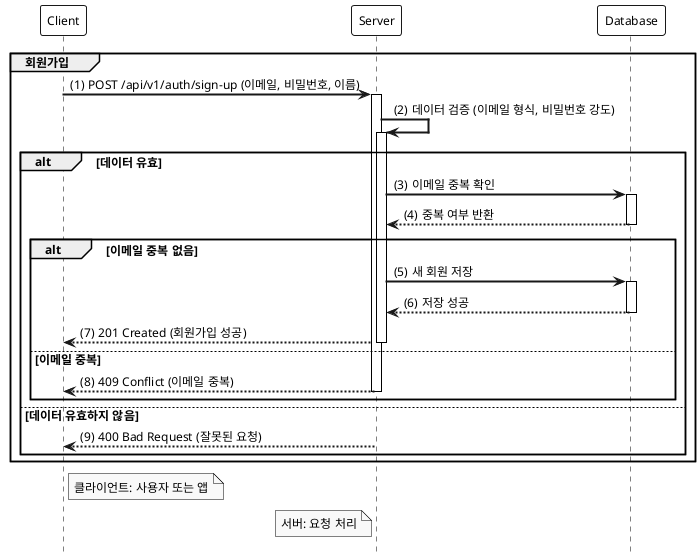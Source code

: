 @startuml

hide footbox
autoactivate on

' 스타일 설정
skinparam monochrome true
skinparam shadowing false
skinparam defaultFontSize 12
skinparam defaultFontName Arial
skinparam activityBackgroundColor #EFEFEF
skinparam activityBorderColor #CCCCCC
skinparam sequenceArrowThickness 2
skinparam sequenceParticipantBorderThickness 1
skinparam sequenceParticipantBackgroundColor #FFFFFF
skinparam sequenceLifeLineBorderColor #000000
skinparam sequenceLifeLineBackgroundColor #FFFFFF
skinparam noteBackgroundColor #FFFFCC
skinparam noteBorderColor #000000

participant "Client" as C
participant "Server" as S
participant "Database" as DB

group 회원가입
    autonumber 1 "(0)"
    C -> S: POST /api/v1/auth/sign-up (이메일, 비밀번호, 이름)
    S -> S: 데이터 검증 (이메일 형식, 비밀번호 강도)
    alt 데이터 유효
        S -> DB: 이메일 중복 확인
        DB --> S: 중복 여부 반환
        alt 이메일 중복 없음
            S -> DB: 새 회원 저장
            DB --> S: 저장 성공
            S --> C: 201 Created (회원가입 성공)
        else 이메일 중복
            S --> C: 409 Conflict (이메일 중복)
        end
    else 데이터 유효하지 않음
        S --> C: 400 Bad Request (잘못된 요청)
    end
end

note right of C: 클라이언트: 사용자 또는 앱
note left of S: 서버: 요청 처리

@enduml